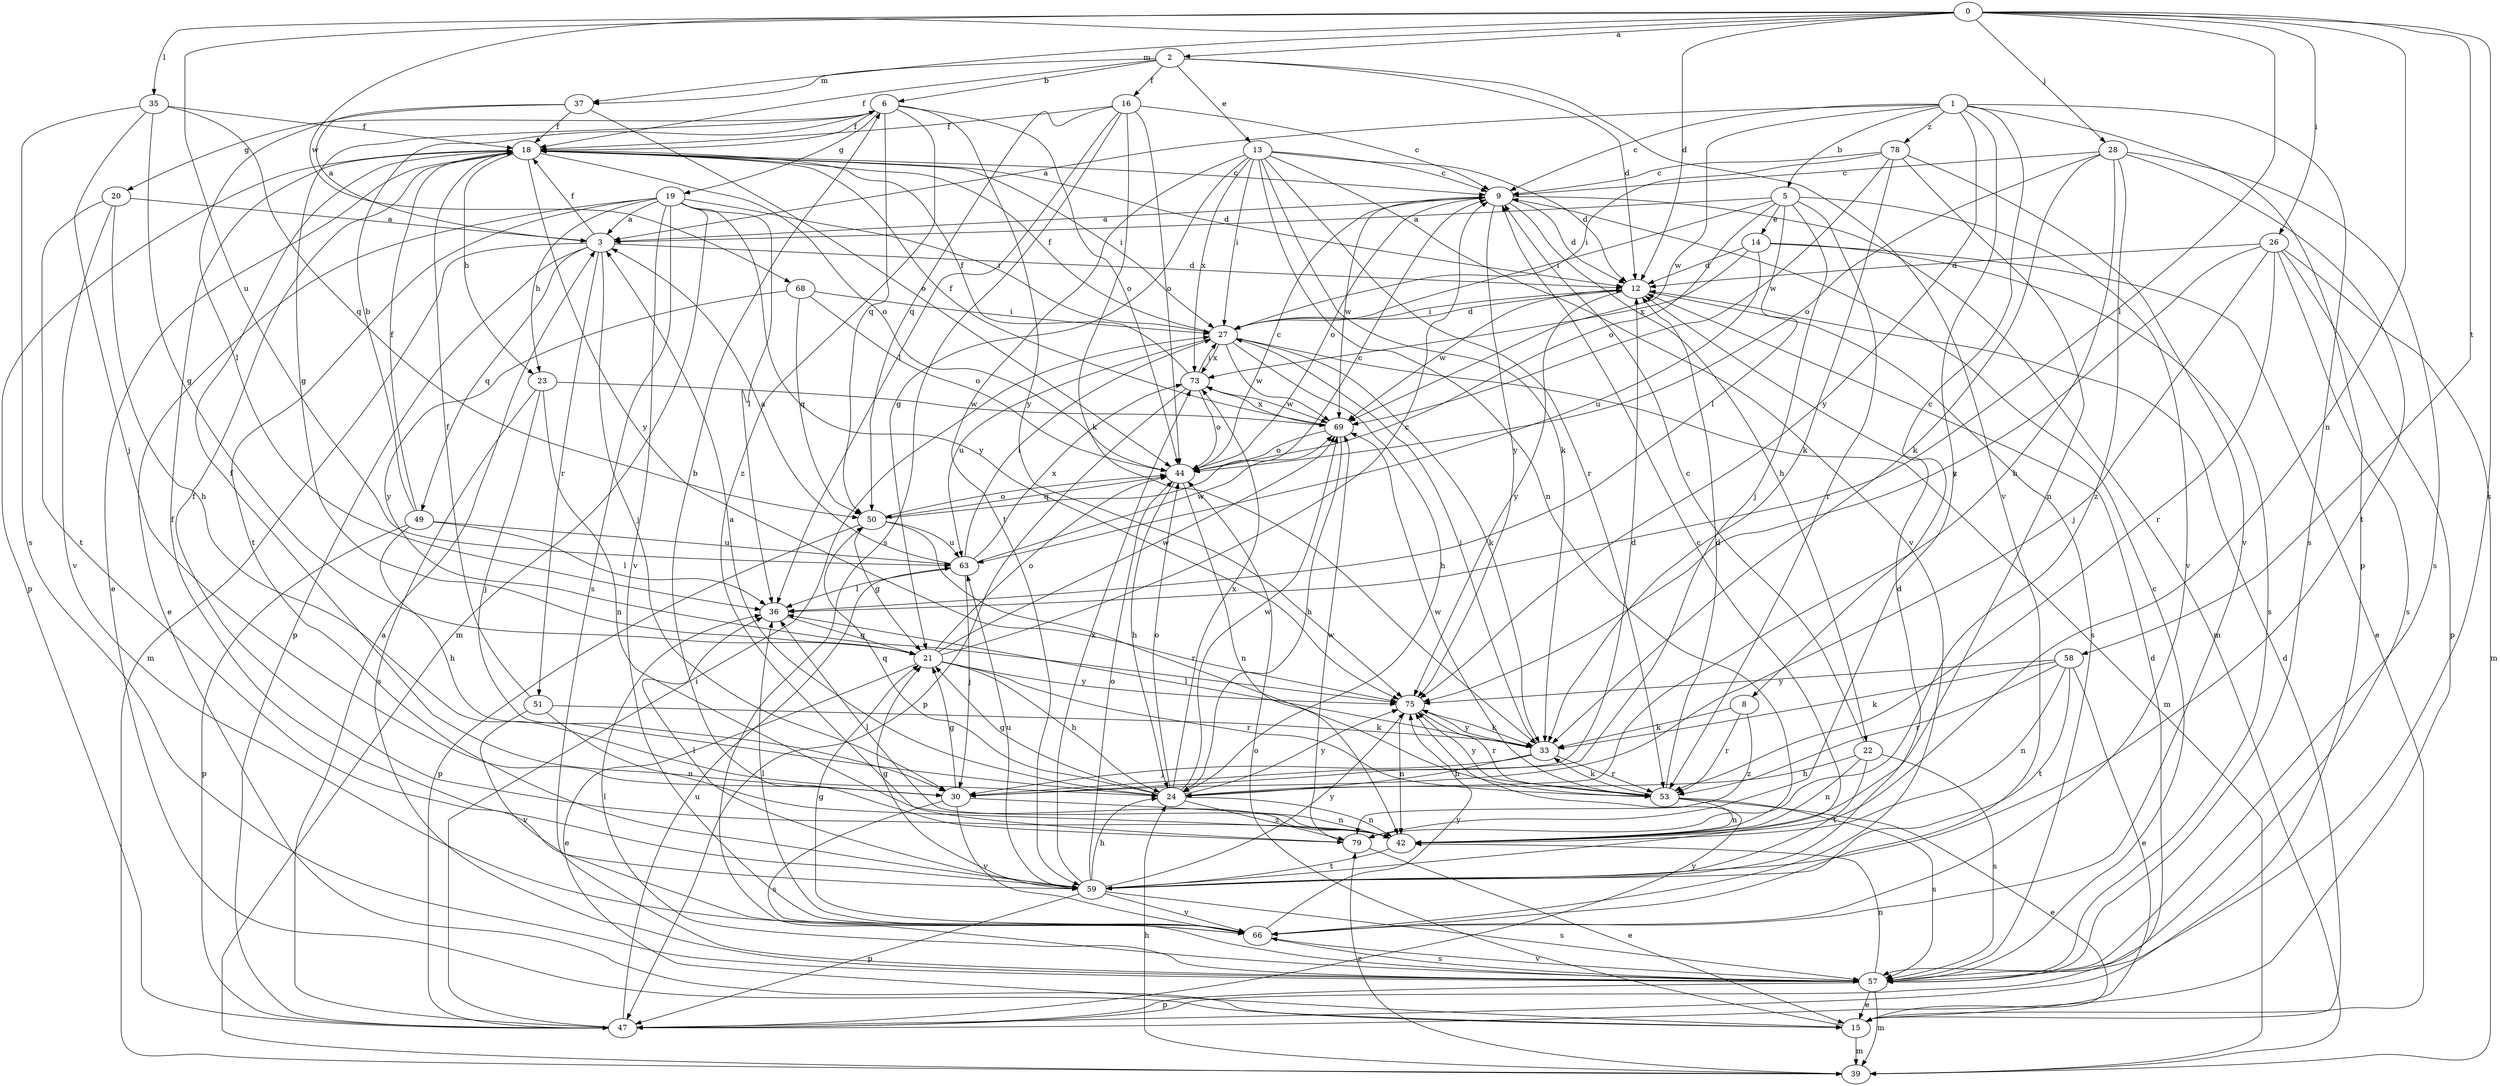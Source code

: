 strict digraph  {
0;
1;
2;
3;
5;
6;
8;
9;
12;
13;
14;
15;
16;
18;
19;
20;
21;
22;
23;
24;
26;
27;
28;
30;
33;
35;
36;
37;
39;
42;
44;
47;
49;
50;
51;
53;
57;
58;
59;
63;
66;
68;
69;
73;
75;
78;
79;
0 -> 2  [label=a];
0 -> 12  [label=d];
0 -> 26  [label=i];
0 -> 28  [label=j];
0 -> 35  [label=l];
0 -> 36  [label=l];
0 -> 37  [label=m];
0 -> 42  [label=n];
0 -> 57  [label=s];
0 -> 58  [label=t];
0 -> 63  [label=u];
0 -> 68  [label=w];
1 -> 3  [label=a];
1 -> 5  [label=b];
1 -> 8  [label=c];
1 -> 9  [label=c];
1 -> 47  [label=p];
1 -> 57  [label=s];
1 -> 69  [label=w];
1 -> 75  [label=y];
1 -> 78  [label=z];
1 -> 79  [label=z];
2 -> 6  [label=b];
2 -> 12  [label=d];
2 -> 13  [label=e];
2 -> 16  [label=f];
2 -> 18  [label=f];
2 -> 37  [label=m];
2 -> 66  [label=v];
3 -> 12  [label=d];
3 -> 18  [label=f];
3 -> 30  [label=j];
3 -> 39  [label=m];
3 -> 47  [label=p];
3 -> 49  [label=q];
3 -> 51  [label=r];
5 -> 3  [label=a];
5 -> 14  [label=e];
5 -> 27  [label=i];
5 -> 30  [label=j];
5 -> 36  [label=l];
5 -> 44  [label=o];
5 -> 53  [label=r];
5 -> 66  [label=v];
6 -> 18  [label=f];
6 -> 19  [label=g];
6 -> 20  [label=g];
6 -> 21  [label=g];
6 -> 44  [label=o];
6 -> 50  [label=q];
6 -> 75  [label=y];
6 -> 79  [label=z];
8 -> 33  [label=k];
8 -> 53  [label=r];
8 -> 79  [label=z];
9 -> 3  [label=a];
9 -> 12  [label=d];
9 -> 22  [label=h];
9 -> 39  [label=m];
9 -> 44  [label=o];
9 -> 69  [label=w];
9 -> 75  [label=y];
12 -> 27  [label=i];
12 -> 57  [label=s];
12 -> 69  [label=w];
12 -> 75  [label=y];
13 -> 9  [label=c];
13 -> 12  [label=d];
13 -> 21  [label=g];
13 -> 27  [label=i];
13 -> 33  [label=k];
13 -> 42  [label=n];
13 -> 53  [label=r];
13 -> 59  [label=t];
13 -> 66  [label=v];
13 -> 73  [label=x];
14 -> 12  [label=d];
14 -> 15  [label=e];
14 -> 57  [label=s];
14 -> 63  [label=u];
14 -> 73  [label=x];
15 -> 12  [label=d];
15 -> 39  [label=m];
15 -> 44  [label=o];
16 -> 9  [label=c];
16 -> 18  [label=f];
16 -> 33  [label=k];
16 -> 36  [label=l];
16 -> 44  [label=o];
16 -> 50  [label=q];
16 -> 57  [label=s];
18 -> 9  [label=c];
18 -> 12  [label=d];
18 -> 15  [label=e];
18 -> 23  [label=h];
18 -> 27  [label=i];
18 -> 44  [label=o];
18 -> 47  [label=p];
18 -> 75  [label=y];
19 -> 3  [label=a];
19 -> 15  [label=e];
19 -> 23  [label=h];
19 -> 27  [label=i];
19 -> 36  [label=l];
19 -> 39  [label=m];
19 -> 57  [label=s];
19 -> 59  [label=t];
19 -> 66  [label=v];
19 -> 75  [label=y];
20 -> 3  [label=a];
20 -> 24  [label=h];
20 -> 59  [label=t];
20 -> 66  [label=v];
21 -> 9  [label=c];
21 -> 15  [label=e];
21 -> 24  [label=h];
21 -> 44  [label=o];
21 -> 53  [label=r];
21 -> 69  [label=w];
21 -> 75  [label=y];
22 -> 9  [label=c];
22 -> 24  [label=h];
22 -> 42  [label=n];
22 -> 57  [label=s];
22 -> 59  [label=t];
23 -> 30  [label=j];
23 -> 42  [label=n];
23 -> 57  [label=s];
23 -> 69  [label=w];
24 -> 3  [label=a];
24 -> 21  [label=g];
24 -> 42  [label=n];
24 -> 44  [label=o];
24 -> 50  [label=q];
24 -> 69  [label=w];
24 -> 73  [label=x];
24 -> 75  [label=y];
24 -> 79  [label=z];
26 -> 12  [label=d];
26 -> 30  [label=j];
26 -> 39  [label=m];
26 -> 47  [label=p];
26 -> 53  [label=r];
26 -> 57  [label=s];
26 -> 75  [label=y];
27 -> 12  [label=d];
27 -> 18  [label=f];
27 -> 24  [label=h];
27 -> 33  [label=k];
27 -> 39  [label=m];
27 -> 63  [label=u];
27 -> 69  [label=w];
27 -> 73  [label=x];
28 -> 9  [label=c];
28 -> 24  [label=h];
28 -> 33  [label=k];
28 -> 44  [label=o];
28 -> 57  [label=s];
28 -> 59  [label=t];
28 -> 79  [label=z];
30 -> 12  [label=d];
30 -> 18  [label=f];
30 -> 21  [label=g];
30 -> 42  [label=n];
30 -> 57  [label=s];
30 -> 66  [label=v];
33 -> 24  [label=h];
33 -> 27  [label=i];
33 -> 30  [label=j];
33 -> 36  [label=l];
33 -> 53  [label=r];
33 -> 75  [label=y];
35 -> 18  [label=f];
35 -> 21  [label=g];
35 -> 30  [label=j];
35 -> 50  [label=q];
35 -> 57  [label=s];
36 -> 21  [label=g];
37 -> 3  [label=a];
37 -> 18  [label=f];
37 -> 36  [label=l];
37 -> 44  [label=o];
39 -> 24  [label=h];
39 -> 79  [label=z];
42 -> 18  [label=f];
42 -> 36  [label=l];
42 -> 59  [label=t];
44 -> 9  [label=c];
44 -> 24  [label=h];
44 -> 42  [label=n];
44 -> 50  [label=q];
47 -> 3  [label=a];
47 -> 12  [label=d];
47 -> 27  [label=i];
47 -> 63  [label=u];
47 -> 75  [label=y];
49 -> 6  [label=b];
49 -> 18  [label=f];
49 -> 24  [label=h];
49 -> 36  [label=l];
49 -> 47  [label=p];
49 -> 63  [label=u];
50 -> 9  [label=c];
50 -> 21  [label=g];
50 -> 44  [label=o];
50 -> 47  [label=p];
50 -> 53  [label=r];
50 -> 63  [label=u];
51 -> 18  [label=f];
51 -> 33  [label=k];
51 -> 42  [label=n];
51 -> 66  [label=v];
53 -> 12  [label=d];
53 -> 15  [label=e];
53 -> 33  [label=k];
53 -> 42  [label=n];
53 -> 57  [label=s];
53 -> 69  [label=w];
53 -> 75  [label=y];
57 -> 9  [label=c];
57 -> 15  [label=e];
57 -> 36  [label=l];
57 -> 39  [label=m];
57 -> 42  [label=n];
57 -> 47  [label=p];
57 -> 66  [label=v];
58 -> 15  [label=e];
58 -> 33  [label=k];
58 -> 42  [label=n];
58 -> 53  [label=r];
58 -> 59  [label=t];
58 -> 75  [label=y];
59 -> 9  [label=c];
59 -> 12  [label=d];
59 -> 18  [label=f];
59 -> 21  [label=g];
59 -> 24  [label=h];
59 -> 36  [label=l];
59 -> 44  [label=o];
59 -> 47  [label=p];
59 -> 57  [label=s];
59 -> 63  [label=u];
59 -> 66  [label=v];
59 -> 73  [label=x];
59 -> 75  [label=y];
63 -> 3  [label=a];
63 -> 27  [label=i];
63 -> 30  [label=j];
63 -> 36  [label=l];
63 -> 69  [label=w];
63 -> 73  [label=x];
66 -> 21  [label=g];
66 -> 36  [label=l];
66 -> 57  [label=s];
66 -> 75  [label=y];
68 -> 27  [label=i];
68 -> 44  [label=o];
68 -> 50  [label=q];
68 -> 75  [label=y];
69 -> 18  [label=f];
69 -> 24  [label=h];
69 -> 44  [label=o];
69 -> 73  [label=x];
73 -> 18  [label=f];
73 -> 27  [label=i];
73 -> 44  [label=o];
73 -> 47  [label=p];
73 -> 69  [label=w];
75 -> 33  [label=k];
75 -> 42  [label=n];
75 -> 53  [label=r];
78 -> 9  [label=c];
78 -> 27  [label=i];
78 -> 33  [label=k];
78 -> 42  [label=n];
78 -> 66  [label=v];
78 -> 69  [label=w];
79 -> 6  [label=b];
79 -> 15  [label=e];
79 -> 69  [label=w];
}

